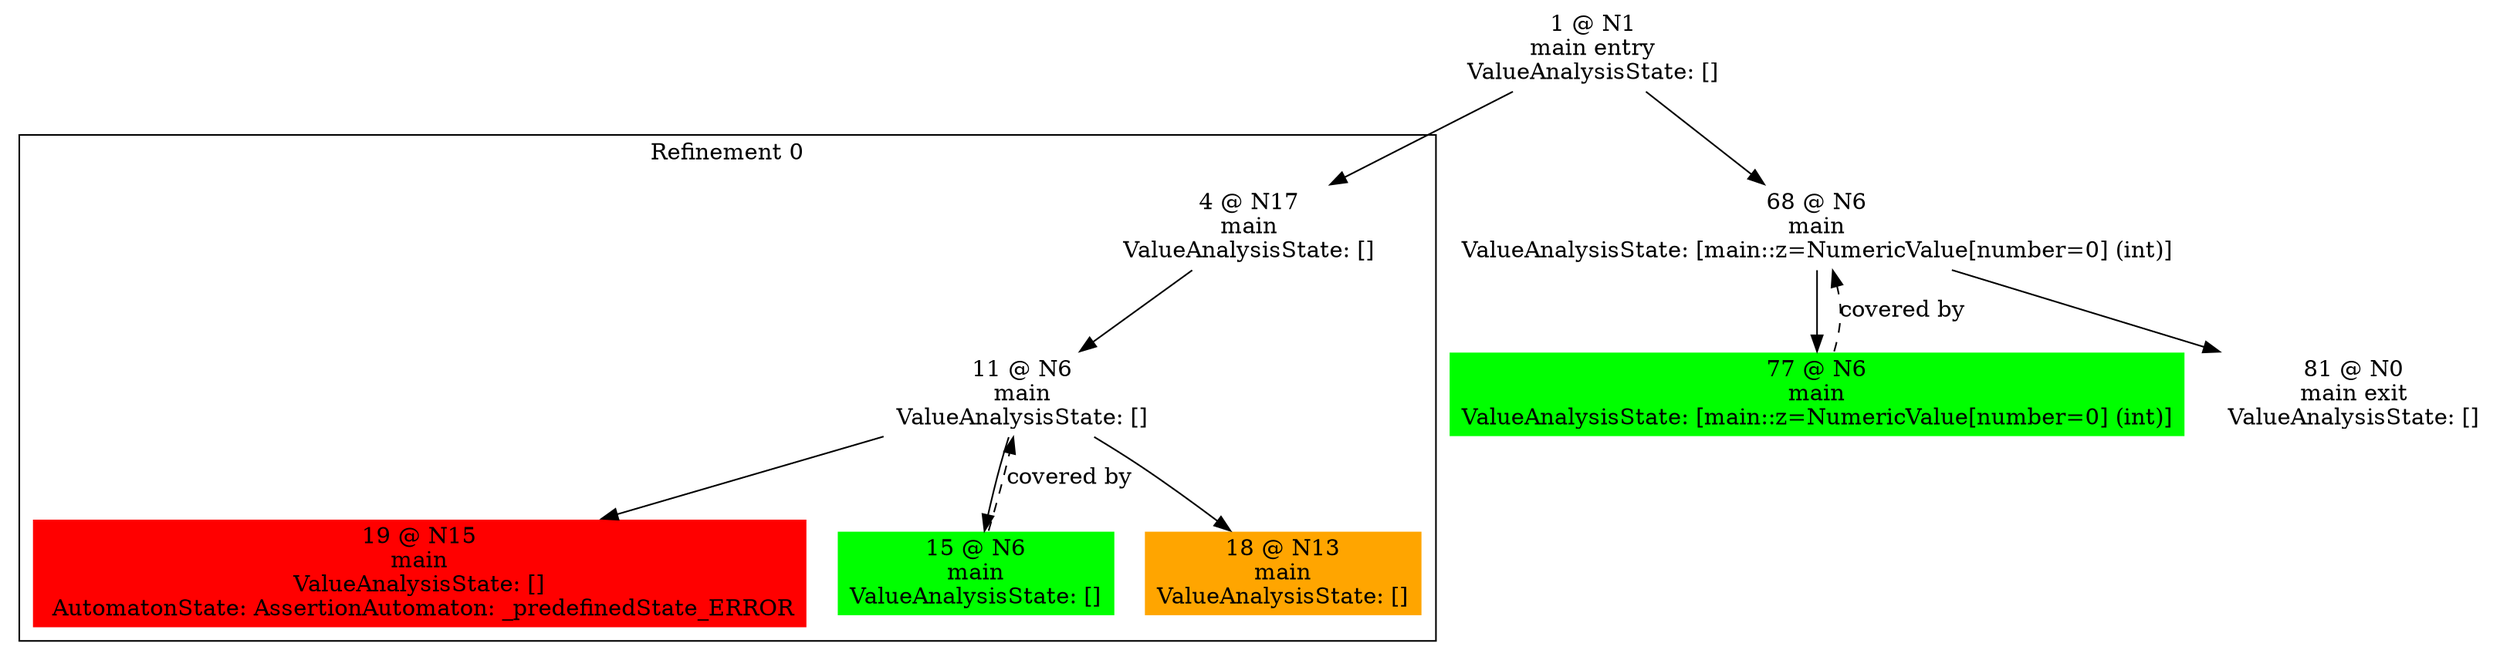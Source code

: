 digraph ARG {
node [style="filled" shape="box" color="white"]
subgraph cluster_0 {
label="Refinement 0"
4 [label="4 @ N17\nmain\nValueAnalysisState: []\n" id="4"]
11 [label="11 @ N6\nmain\nValueAnalysisState: []\n" id="11"]
15 [fillcolor="green" label="15 @ N6\nmain\nValueAnalysisState: []\n" id="15"]
19 [fillcolor="red" label="19 @ N15\nmain\nValueAnalysisState: []\n AutomatonState: AssertionAutomaton: _predefinedState_ERROR\n" id="19"]
18 [fillcolor="orange" label="18 @ N13\nmain\nValueAnalysisState: []\n" id="18"]
4 -> 11 []
15 -> 11 [style="dashed" weight="0" label="covered by"]
11 -> 18 []
11 -> 19 []
11 -> 15 []
}
1 -> 4
1 [label="1 @ N1\nmain entry\nValueAnalysisState: []\n" id="1"]
68 [label="68 @ N6\nmain\nValueAnalysisState: [main::z=NumericValue[number=0] (int)]\n" id="68"]
77 [fillcolor="green" label="77 @ N6\nmain\nValueAnalysisState: [main::z=NumericValue[number=0] (int)]\n" id="77"]
81 [label="81 @ N0\nmain exit\nValueAnalysisState: []\n" id="81"]
1 -> 68 []
77 -> 68 [style="dashed" weight="0" label="covered by"]
68 -> 81 []
68 -> 77 []
}

